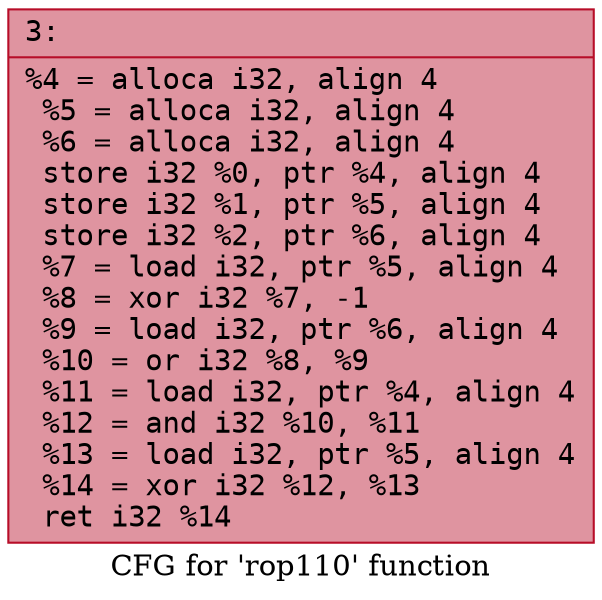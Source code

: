 digraph "CFG for 'rop110' function" {
	label="CFG for 'rop110' function";

	Node0x6000015c0140 [shape=record,color="#b70d28ff", style=filled, fillcolor="#b70d2870" fontname="Courier",label="{3:\l|  %4 = alloca i32, align 4\l  %5 = alloca i32, align 4\l  %6 = alloca i32, align 4\l  store i32 %0, ptr %4, align 4\l  store i32 %1, ptr %5, align 4\l  store i32 %2, ptr %6, align 4\l  %7 = load i32, ptr %5, align 4\l  %8 = xor i32 %7, -1\l  %9 = load i32, ptr %6, align 4\l  %10 = or i32 %8, %9\l  %11 = load i32, ptr %4, align 4\l  %12 = and i32 %10, %11\l  %13 = load i32, ptr %5, align 4\l  %14 = xor i32 %12, %13\l  ret i32 %14\l}"];
}
